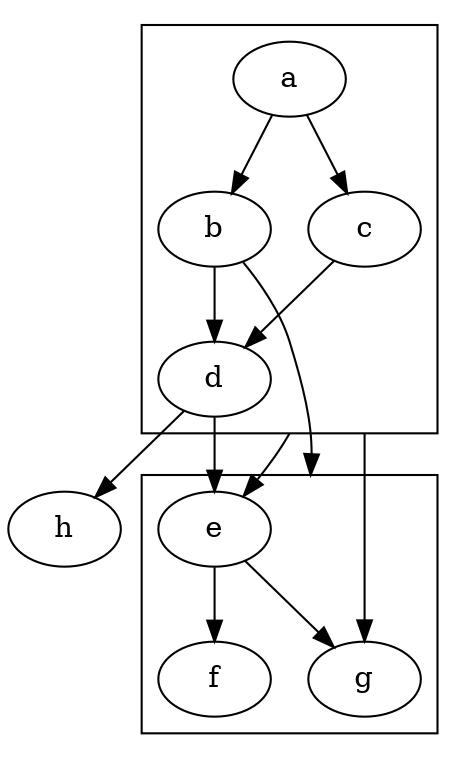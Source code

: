 digraph G {
  compound=true;
  subgraph cluster0 {
    a -> b;
    a -> c;
    b -> d;
    c -> d;
  }
  subgraph cluster1 {
    e -> g;
    e -> f;
  }
  b -> f [lhead=cluster1];
  d -> e;
  c -> g [ltail=cluster0];
  c -> e [ltail=cluster0];
  d -> h;
}